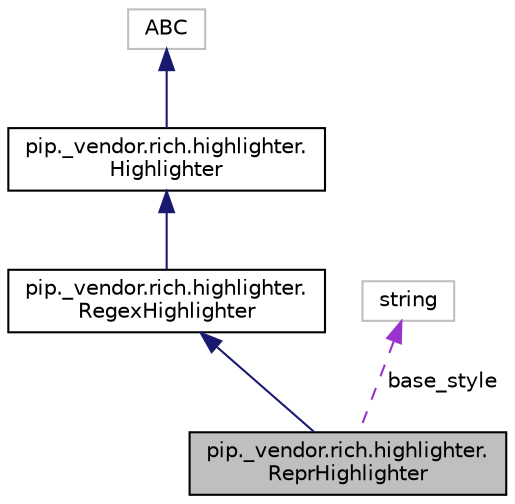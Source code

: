 digraph "pip._vendor.rich.highlighter.ReprHighlighter"
{
 // LATEX_PDF_SIZE
  edge [fontname="Helvetica",fontsize="10",labelfontname="Helvetica",labelfontsize="10"];
  node [fontname="Helvetica",fontsize="10",shape=record];
  Node1 [label="pip._vendor.rich.highlighter.\lReprHighlighter",height=0.2,width=0.4,color="black", fillcolor="grey75", style="filled", fontcolor="black",tooltip=" "];
  Node2 -> Node1 [dir="back",color="midnightblue",fontsize="10",style="solid"];
  Node2 [label="pip._vendor.rich.highlighter.\lRegexHighlighter",height=0.2,width=0.4,color="black", fillcolor="white", style="filled",URL="$classpip_1_1__vendor_1_1rich_1_1highlighter_1_1RegexHighlighter.html",tooltip=" "];
  Node3 -> Node2 [dir="back",color="midnightblue",fontsize="10",style="solid"];
  Node3 [label="pip._vendor.rich.highlighter.\lHighlighter",height=0.2,width=0.4,color="black", fillcolor="white", style="filled",URL="$classpip_1_1__vendor_1_1rich_1_1highlighter_1_1Highlighter.html",tooltip=" "];
  Node4 -> Node3 [dir="back",color="midnightblue",fontsize="10",style="solid"];
  Node4 [label="ABC",height=0.2,width=0.4,color="grey75", fillcolor="white", style="filled",tooltip=" "];
  Node5 -> Node1 [dir="back",color="darkorchid3",fontsize="10",style="dashed",label=" base_style" ];
  Node5 [label="string",height=0.2,width=0.4,color="grey75", fillcolor="white", style="filled",tooltip=" "];
}

